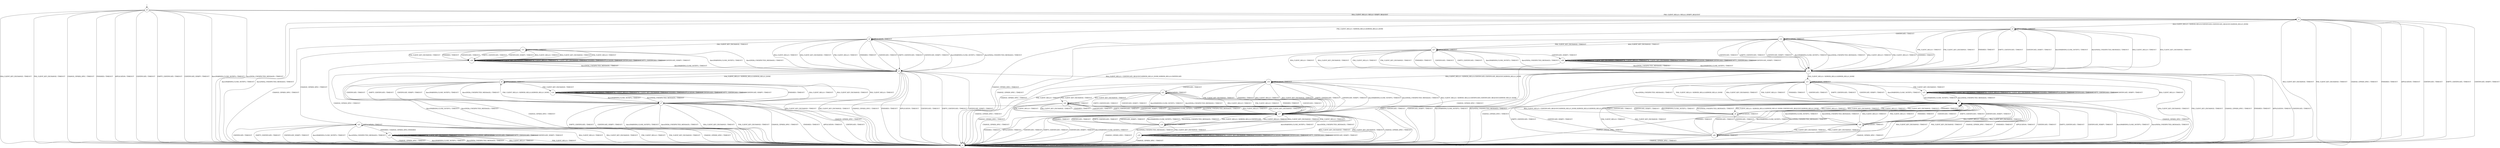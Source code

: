 digraph g {
__start0 [label="" shape="none"];

	s0 [shape="circle" label="s0"];
	s1 [shape="circle" label="s1"];
	s2 [shape="circle" label="s2"];
	s3 [shape="circle" label="s3"];
	s4 [shape="circle" label="s4"];
	s5 [shape="circle" label="s5"];
	s6 [shape="circle" label="s6"];
	s7 [shape="circle" label="s7"];
	s8 [shape="circle" label="s8"];
	s9 [shape="circle" label="s9"];
	s10 [shape="circle" label="s10"];
	s11 [shape="circle" label="s11"];
	s12 [shape="circle" label="s12"];
	s13 [shape="circle" label="s13"];
	s14 [shape="circle" label="s14"];
	s15 [shape="circle" label="s15"];
	s16 [shape="circle" label="s16"];
	s17 [shape="circle" label="s17"];
	s18 [shape="circle" label="s18"];
	s19 [shape="circle" label="s19"];
	s20 [shape="circle" label="s20"];
	s21 [shape="circle" label="s21"];
	s22 [shape="circle" label="s22"];
	s23 [shape="circle" label="s23"];
	s24 [shape="circle" label="s24"];
	s25 [shape="circle" label="s25"];
	s26 [shape="circle" label="s26"];
	s27 [shape="circle" label="s27"];
	s28 [shape="circle" label="s28"];
	s0 -> s2 [label="RSA_CLIENT_HELLO / HELLO_VERIFY_REQUEST"];
	s0 -> s1 [label="RSA_CLIENT_KEY_EXCHANGE / TIMEOUT"];
	s0 -> s2 [label="PSK_CLIENT_HELLO / HELLO_VERIFY_REQUEST"];
	s0 -> s1 [label="PSK_CLIENT_KEY_EXCHANGE / TIMEOUT"];
	s0 -> s1 [label="CHANGE_CIPHER_SPEC / TIMEOUT"];
	s0 -> s1 [label="FINISHED / TIMEOUT"];
	s0 -> s1 [label="APPLICATION / TIMEOUT"];
	s0 -> s1 [label="CERTIFICATE / TIMEOUT"];
	s0 -> s1 [label="EMPTY_CERTIFICATE / TIMEOUT"];
	s0 -> s1 [label="CERTIFICATE_VERIFY / TIMEOUT"];
	s0 -> s1 [label="Alert(WARNING,CLOSE_NOTIFY) / TIMEOUT"];
	s0 -> s1 [label="Alert(FATAL,UNEXPECTED_MESSAGE) / TIMEOUT"];
	s1 -> s1 [label="RSA_CLIENT_HELLO / TIMEOUT"];
	s1 -> s1 [label="RSA_CLIENT_KEY_EXCHANGE / TIMEOUT"];
	s1 -> s1 [label="PSK_CLIENT_HELLO / TIMEOUT"];
	s1 -> s1 [label="PSK_CLIENT_KEY_EXCHANGE / TIMEOUT"];
	s1 -> s1 [label="CHANGE_CIPHER_SPEC / TIMEOUT"];
	s1 -> s1 [label="FINISHED / TIMEOUT"];
	s1 -> s1 [label="APPLICATION / TIMEOUT"];
	s1 -> s1 [label="CERTIFICATE / TIMEOUT"];
	s1 -> s1 [label="EMPTY_CERTIFICATE / TIMEOUT"];
	s1 -> s1 [label="CERTIFICATE_VERIFY / TIMEOUT"];
	s1 -> s1 [label="Alert(WARNING,CLOSE_NOTIFY) / TIMEOUT"];
	s1 -> s1 [label="Alert(FATAL,UNEXPECTED_MESSAGE) / TIMEOUT"];
	s2 -> s3 [label="RSA_CLIENT_HELLO / SERVER_HELLO,CERTIFICATE,CERTIFICATE_REQUEST,SERVER_HELLO_DONE"];
	s2 -> s1 [label="RSA_CLIENT_KEY_EXCHANGE / TIMEOUT"];
	s2 -> s4 [label="PSK_CLIENT_HELLO / SERVER_HELLO,SERVER_HELLO_DONE"];
	s2 -> s1 [label="PSK_CLIENT_KEY_EXCHANGE / TIMEOUT"];
	s2 -> s1 [label="CHANGE_CIPHER_SPEC / TIMEOUT"];
	s2 -> s1 [label="FINISHED / TIMEOUT"];
	s2 -> s1 [label="APPLICATION / TIMEOUT"];
	s2 -> s1 [label="CERTIFICATE / TIMEOUT"];
	s2 -> s1 [label="EMPTY_CERTIFICATE / TIMEOUT"];
	s2 -> s1 [label="CERTIFICATE_VERIFY / TIMEOUT"];
	s2 -> s1 [label="Alert(WARNING,CLOSE_NOTIFY) / TIMEOUT"];
	s2 -> s1 [label="Alert(FATAL,UNEXPECTED_MESSAGE) / TIMEOUT"];
	s3 -> s10 [label="RSA_CLIENT_HELLO / TIMEOUT"];
	s3 -> s10 [label="RSA_CLIENT_KEY_EXCHANGE / TIMEOUT"];
	s3 -> s10 [label="PSK_CLIENT_HELLO / TIMEOUT"];
	s3 -> s10 [label="PSK_CLIENT_KEY_EXCHANGE / TIMEOUT"];
	s3 -> s1 [label="CHANGE_CIPHER_SPEC / TIMEOUT"];
	s3 -> s10 [label="FINISHED / TIMEOUT"];
	s3 -> s3 [label="APPLICATION / TIMEOUT"];
	s3 -> s12 [label="CERTIFICATE / TIMEOUT"];
	s3 -> s10 [label="EMPTY_CERTIFICATE / TIMEOUT"];
	s3 -> s10 [label="CERTIFICATE_VERIFY / TIMEOUT"];
	s3 -> s10 [label="Alert(WARNING,CLOSE_NOTIFY) / TIMEOUT"];
	s3 -> s10 [label="Alert(FATAL,UNEXPECTED_MESSAGE) / TIMEOUT"];
	s4 -> s5 [label="RSA_CLIENT_HELLO / TIMEOUT"];
	s4 -> s5 [label="RSA_CLIENT_KEY_EXCHANGE / TIMEOUT"];
	s4 -> s5 [label="PSK_CLIENT_HELLO / TIMEOUT"];
	s4 -> s13 [label="PSK_CLIENT_KEY_EXCHANGE / TIMEOUT"];
	s4 -> s1 [label="CHANGE_CIPHER_SPEC / TIMEOUT"];
	s4 -> s5 [label="FINISHED / TIMEOUT"];
	s4 -> s4 [label="APPLICATION / TIMEOUT"];
	s4 -> s5 [label="CERTIFICATE / TIMEOUT"];
	s4 -> s5 [label="EMPTY_CERTIFICATE / TIMEOUT"];
	s4 -> s5 [label="CERTIFICATE_VERIFY / TIMEOUT"];
	s4 -> s5 [label="Alert(WARNING,CLOSE_NOTIFY) / TIMEOUT"];
	s4 -> s5 [label="Alert(FATAL,UNEXPECTED_MESSAGE) / TIMEOUT"];
	s5 -> s16 [label="RSA_CLIENT_HELLO / CERTIFICATE_REQUEST,SERVER_HELLO_DONE,SERVER_HELLO,CERTIFICATE"];
	s5 -> s1 [label="RSA_CLIENT_KEY_EXCHANGE / TIMEOUT"];
	s5 -> s6 [label="PSK_CLIENT_HELLO / SERVER_HELLO,SERVER_HELLO_DONE"];
	s5 -> s1 [label="PSK_CLIENT_KEY_EXCHANGE / TIMEOUT"];
	s5 -> s1 [label="CHANGE_CIPHER_SPEC / TIMEOUT"];
	s5 -> s1 [label="FINISHED / TIMEOUT"];
	s5 -> s1 [label="APPLICATION / TIMEOUT"];
	s5 -> s1 [label="CERTIFICATE / TIMEOUT"];
	s5 -> s1 [label="EMPTY_CERTIFICATE / TIMEOUT"];
	s5 -> s1 [label="CERTIFICATE_VERIFY / TIMEOUT"];
	s5 -> s1 [label="Alert(WARNING,CLOSE_NOTIFY) / TIMEOUT"];
	s5 -> s1 [label="Alert(FATAL,UNEXPECTED_MESSAGE) / TIMEOUT"];
	s6 -> s7 [label="RSA_CLIENT_HELLO / TIMEOUT"];
	s6 -> s7 [label="RSA_CLIENT_KEY_EXCHANGE / TIMEOUT"];
	s6 -> s7 [label="PSK_CLIENT_HELLO / TIMEOUT"];
	s6 -> s14 [label="PSK_CLIENT_KEY_EXCHANGE / TIMEOUT"];
	s6 -> s1 [label="CHANGE_CIPHER_SPEC / TIMEOUT"];
	s6 -> s7 [label="FINISHED / TIMEOUT"];
	s6 -> s6 [label="APPLICATION / TIMEOUT"];
	s6 -> s7 [label="CERTIFICATE / TIMEOUT"];
	s6 -> s7 [label="EMPTY_CERTIFICATE / TIMEOUT"];
	s6 -> s7 [label="CERTIFICATE_VERIFY / TIMEOUT"];
	s6 -> s7 [label="Alert(WARNING,CLOSE_NOTIFY) / TIMEOUT"];
	s6 -> s7 [label="Alert(FATAL,UNEXPECTED_MESSAGE) / TIMEOUT"];
	s7 -> s8 [label="RSA_CLIENT_HELLO / CERTIFICATE_REQUEST,SERVER_HELLO_DONE,SERVER_HELLO,SERVER_HELLO_DONE"];
	s7 -> s1 [label="RSA_CLIENT_KEY_EXCHANGE / TIMEOUT"];
	s7 -> s6 [label="PSK_CLIENT_HELLO / SERVER_HELLO,SERVER_HELLO_DONE"];
	s7 -> s1 [label="PSK_CLIENT_KEY_EXCHANGE / TIMEOUT"];
	s7 -> s1 [label="CHANGE_CIPHER_SPEC / TIMEOUT"];
	s7 -> s1 [label="FINISHED / TIMEOUT"];
	s7 -> s1 [label="APPLICATION / TIMEOUT"];
	s7 -> s1 [label="CERTIFICATE / TIMEOUT"];
	s7 -> s1 [label="EMPTY_CERTIFICATE / TIMEOUT"];
	s7 -> s1 [label="CERTIFICATE_VERIFY / TIMEOUT"];
	s7 -> s1 [label="Alert(WARNING,CLOSE_NOTIFY) / TIMEOUT"];
	s7 -> s1 [label="Alert(FATAL,UNEXPECTED_MESSAGE) / TIMEOUT"];
	s8 -> s9 [label="RSA_CLIENT_HELLO / TIMEOUT"];
	s8 -> s9 [label="RSA_CLIENT_KEY_EXCHANGE / TIMEOUT"];
	s8 -> s9 [label="PSK_CLIENT_HELLO / TIMEOUT"];
	s8 -> s9 [label="PSK_CLIENT_KEY_EXCHANGE / TIMEOUT"];
	s8 -> s1 [label="CHANGE_CIPHER_SPEC / TIMEOUT"];
	s8 -> s9 [label="FINISHED / TIMEOUT"];
	s8 -> s8 [label="APPLICATION / TIMEOUT"];
	s8 -> s20 [label="CERTIFICATE / TIMEOUT"];
	s8 -> s9 [label="EMPTY_CERTIFICATE / TIMEOUT"];
	s8 -> s9 [label="CERTIFICATE_VERIFY / TIMEOUT"];
	s8 -> s9 [label="Alert(WARNING,CLOSE_NOTIFY) / TIMEOUT"];
	s8 -> s9 [label="Alert(FATAL,UNEXPECTED_MESSAGE) / TIMEOUT"];
	s9 -> s8 [label="RSA_CLIENT_HELLO / SERVER_HELLO,SERVER_HELLO_DONE,CERTIFICATE_REQUEST,SERVER_HELLO_DONE"];
	s9 -> s1 [label="RSA_CLIENT_KEY_EXCHANGE / TIMEOUT"];
	s9 -> s11 [label="PSK_CLIENT_HELLO / SERVER_HELLO,SERVER_HELLO_DONE"];
	s9 -> s1 [label="PSK_CLIENT_KEY_EXCHANGE / TIMEOUT"];
	s9 -> s1 [label="CHANGE_CIPHER_SPEC / TIMEOUT"];
	s9 -> s1 [label="FINISHED / TIMEOUT"];
	s9 -> s1 [label="APPLICATION / TIMEOUT"];
	s9 -> s1 [label="CERTIFICATE / TIMEOUT"];
	s9 -> s1 [label="EMPTY_CERTIFICATE / TIMEOUT"];
	s9 -> s1 [label="CERTIFICATE_VERIFY / TIMEOUT"];
	s9 -> s1 [label="Alert(WARNING,CLOSE_NOTIFY) / TIMEOUT"];
	s9 -> s1 [label="Alert(FATAL,UNEXPECTED_MESSAGE) / TIMEOUT"];
	s10 -> s16 [label="RSA_CLIENT_HELLO / SERVER_HELLO,CERTIFICATE,CERTIFICATE_REQUEST,SERVER_HELLO_DONE"];
	s10 -> s1 [label="RSA_CLIENT_KEY_EXCHANGE / TIMEOUT"];
	s10 -> s11 [label="PSK_CLIENT_HELLO / SERVER_HELLO,SERVER_HELLO_DONE"];
	s10 -> s1 [label="PSK_CLIENT_KEY_EXCHANGE / TIMEOUT"];
	s10 -> s1 [label="CHANGE_CIPHER_SPEC / TIMEOUT"];
	s10 -> s1 [label="FINISHED / TIMEOUT"];
	s10 -> s1 [label="APPLICATION / TIMEOUT"];
	s10 -> s1 [label="CERTIFICATE / TIMEOUT"];
	s10 -> s1 [label="EMPTY_CERTIFICATE / TIMEOUT"];
	s10 -> s1 [label="CERTIFICATE_VERIFY / TIMEOUT"];
	s10 -> s1 [label="Alert(WARNING,CLOSE_NOTIFY) / TIMEOUT"];
	s10 -> s1 [label="Alert(FATAL,UNEXPECTED_MESSAGE) / TIMEOUT"];
	s11 -> s9 [label="RSA_CLIENT_HELLO / TIMEOUT"];
	s11 -> s9 [label="RSA_CLIENT_KEY_EXCHANGE / TIMEOUT"];
	s11 -> s9 [label="PSK_CLIENT_HELLO / TIMEOUT"];
	s11 -> s15 [label="PSK_CLIENT_KEY_EXCHANGE / TIMEOUT"];
	s11 -> s1 [label="CHANGE_CIPHER_SPEC / TIMEOUT"];
	s11 -> s9 [label="FINISHED / TIMEOUT"];
	s11 -> s11 [label="APPLICATION / TIMEOUT"];
	s11 -> s9 [label="CERTIFICATE / TIMEOUT"];
	s11 -> s9 [label="EMPTY_CERTIFICATE / TIMEOUT"];
	s11 -> s9 [label="CERTIFICATE_VERIFY / TIMEOUT"];
	s11 -> s9 [label="Alert(WARNING,CLOSE_NOTIFY) / TIMEOUT"];
	s11 -> s9 [label="Alert(FATAL,UNEXPECTED_MESSAGE) / TIMEOUT"];
	s12 -> s10 [label="RSA_CLIENT_HELLO / TIMEOUT"];
	s12 -> s27 [label="RSA_CLIENT_KEY_EXCHANGE / TIMEOUT"];
	s12 -> s10 [label="PSK_CLIENT_HELLO / TIMEOUT"];
	s12 -> s27 [label="PSK_CLIENT_KEY_EXCHANGE / TIMEOUT"];
	s12 -> s1 [label="CHANGE_CIPHER_SPEC / TIMEOUT"];
	s12 -> s10 [label="FINISHED / TIMEOUT"];
	s12 -> s12 [label="APPLICATION / TIMEOUT"];
	s12 -> s10 [label="CERTIFICATE / TIMEOUT"];
	s12 -> s10 [label="EMPTY_CERTIFICATE / TIMEOUT"];
	s12 -> s10 [label="CERTIFICATE_VERIFY / TIMEOUT"];
	s12 -> s10 [label="Alert(WARNING,CLOSE_NOTIFY) / TIMEOUT"];
	s12 -> s10 [label="Alert(FATAL,UNEXPECTED_MESSAGE) / TIMEOUT"];
	s13 -> s24 [label="RSA_CLIENT_HELLO / TIMEOUT"];
	s13 -> s24 [label="RSA_CLIENT_KEY_EXCHANGE / TIMEOUT"];
	s13 -> s24 [label="PSK_CLIENT_HELLO / TIMEOUT"];
	s13 -> s24 [label="PSK_CLIENT_KEY_EXCHANGE / TIMEOUT"];
	s13 -> s23 [label="CHANGE_CIPHER_SPEC / TIMEOUT"];
	s13 -> s24 [label="FINISHED / TIMEOUT"];
	s13 -> s13 [label="APPLICATION / TIMEOUT"];
	s13 -> s24 [label="CERTIFICATE / TIMEOUT"];
	s13 -> s24 [label="EMPTY_CERTIFICATE / TIMEOUT"];
	s13 -> s24 [label="CERTIFICATE_VERIFY / TIMEOUT"];
	s13 -> s5 [label="Alert(WARNING,CLOSE_NOTIFY) / TIMEOUT"];
	s13 -> s5 [label="Alert(FATAL,UNEXPECTED_MESSAGE) / TIMEOUT"];
	s14 -> s14 [label="RSA_CLIENT_HELLO / TIMEOUT"];
	s14 -> s14 [label="RSA_CLIENT_KEY_EXCHANGE / TIMEOUT"];
	s14 -> s14 [label="PSK_CLIENT_HELLO / TIMEOUT"];
	s14 -> s14 [label="PSK_CLIENT_KEY_EXCHANGE / TIMEOUT"];
	s14 -> s1 [label="CHANGE_CIPHER_SPEC / TIMEOUT"];
	s14 -> s14 [label="FINISHED / TIMEOUT"];
	s14 -> s14 [label="APPLICATION / TIMEOUT"];
	s14 -> s14 [label="CERTIFICATE / TIMEOUT"];
	s14 -> s14 [label="EMPTY_CERTIFICATE / TIMEOUT"];
	s14 -> s14 [label="CERTIFICATE_VERIFY / TIMEOUT"];
	s14 -> s7 [label="Alert(WARNING,CLOSE_NOTIFY) / TIMEOUT"];
	s14 -> s7 [label="Alert(FATAL,UNEXPECTED_MESSAGE) / TIMEOUT"];
	s15 -> s15 [label="RSA_CLIENT_HELLO / TIMEOUT"];
	s15 -> s15 [label="RSA_CLIENT_KEY_EXCHANGE / TIMEOUT"];
	s15 -> s15 [label="PSK_CLIENT_HELLO / TIMEOUT"];
	s15 -> s15 [label="PSK_CLIENT_KEY_EXCHANGE / TIMEOUT"];
	s15 -> s1 [label="CHANGE_CIPHER_SPEC / TIMEOUT"];
	s15 -> s15 [label="FINISHED / TIMEOUT"];
	s15 -> s15 [label="APPLICATION / TIMEOUT"];
	s15 -> s15 [label="CERTIFICATE / TIMEOUT"];
	s15 -> s15 [label="EMPTY_CERTIFICATE / TIMEOUT"];
	s15 -> s15 [label="CERTIFICATE_VERIFY / TIMEOUT"];
	s15 -> s9 [label="Alert(WARNING,CLOSE_NOTIFY) / TIMEOUT"];
	s15 -> s9 [label="Alert(FATAL,UNEXPECTED_MESSAGE) / TIMEOUT"];
	s16 -> s17 [label="RSA_CLIENT_HELLO / TIMEOUT"];
	s16 -> s17 [label="RSA_CLIENT_KEY_EXCHANGE / TIMEOUT"];
	s16 -> s17 [label="PSK_CLIENT_HELLO / TIMEOUT"];
	s16 -> s17 [label="PSK_CLIENT_KEY_EXCHANGE / TIMEOUT"];
	s16 -> s1 [label="CHANGE_CIPHER_SPEC / TIMEOUT"];
	s16 -> s17 [label="FINISHED / TIMEOUT"];
	s16 -> s16 [label="APPLICATION / TIMEOUT"];
	s16 -> s21 [label="CERTIFICATE / TIMEOUT"];
	s16 -> s17 [label="EMPTY_CERTIFICATE / TIMEOUT"];
	s16 -> s17 [label="CERTIFICATE_VERIFY / TIMEOUT"];
	s16 -> s17 [label="Alert(WARNING,CLOSE_NOTIFY) / TIMEOUT"];
	s16 -> s17 [label="Alert(FATAL,UNEXPECTED_MESSAGE) / TIMEOUT"];
	s17 -> s16 [label="RSA_CLIENT_HELLO / SERVER_HELLO,CERTIFICATE,CERTIFICATE_REQUEST,SERVER_HELLO_DONE"];
	s17 -> s1 [label="RSA_CLIENT_KEY_EXCHANGE / TIMEOUT"];
	s17 -> s18 [label="PSK_CLIENT_HELLO / SERVER_HELLO,CERTIFICATE"];
	s17 -> s1 [label="PSK_CLIENT_KEY_EXCHANGE / TIMEOUT"];
	s17 -> s1 [label="CHANGE_CIPHER_SPEC / TIMEOUT"];
	s17 -> s1 [label="FINISHED / TIMEOUT"];
	s17 -> s1 [label="APPLICATION / TIMEOUT"];
	s17 -> s1 [label="CERTIFICATE / TIMEOUT"];
	s17 -> s1 [label="EMPTY_CERTIFICATE / TIMEOUT"];
	s17 -> s1 [label="CERTIFICATE_VERIFY / TIMEOUT"];
	s17 -> s1 [label="Alert(WARNING,CLOSE_NOTIFY) / TIMEOUT"];
	s17 -> s1 [label="Alert(FATAL,UNEXPECTED_MESSAGE) / TIMEOUT"];
	s18 -> s17 [label="RSA_CLIENT_HELLO / TIMEOUT"];
	s18 -> s17 [label="RSA_CLIENT_KEY_EXCHANGE / TIMEOUT"];
	s18 -> s17 [label="PSK_CLIENT_HELLO / TIMEOUT"];
	s18 -> s19 [label="PSK_CLIENT_KEY_EXCHANGE / TIMEOUT"];
	s18 -> s1 [label="CHANGE_CIPHER_SPEC / TIMEOUT"];
	s18 -> s17 [label="FINISHED / TIMEOUT"];
	s18 -> s18 [label="APPLICATION / TIMEOUT"];
	s18 -> s17 [label="CERTIFICATE / TIMEOUT"];
	s18 -> s17 [label="EMPTY_CERTIFICATE / TIMEOUT"];
	s18 -> s17 [label="CERTIFICATE_VERIFY / TIMEOUT"];
	s18 -> s17 [label="Alert(WARNING,CLOSE_NOTIFY) / TIMEOUT"];
	s18 -> s17 [label="Alert(FATAL,UNEXPECTED_MESSAGE) / TIMEOUT"];
	s19 -> s19 [label="RSA_CLIENT_HELLO / TIMEOUT"];
	s19 -> s19 [label="RSA_CLIENT_KEY_EXCHANGE / TIMEOUT"];
	s19 -> s19 [label="PSK_CLIENT_HELLO / TIMEOUT"];
	s19 -> s19 [label="PSK_CLIENT_KEY_EXCHANGE / TIMEOUT"];
	s19 -> s1 [label="CHANGE_CIPHER_SPEC / TIMEOUT"];
	s19 -> s19 [label="FINISHED / TIMEOUT"];
	s19 -> s19 [label="APPLICATION / TIMEOUT"];
	s19 -> s19 [label="CERTIFICATE / TIMEOUT"];
	s19 -> s19 [label="EMPTY_CERTIFICATE / TIMEOUT"];
	s19 -> s19 [label="CERTIFICATE_VERIFY / TIMEOUT"];
	s19 -> s17 [label="Alert(WARNING,CLOSE_NOTIFY) / TIMEOUT"];
	s19 -> s17 [label="Alert(FATAL,UNEXPECTED_MESSAGE) / TIMEOUT"];
	s20 -> s9 [label="RSA_CLIENT_HELLO / TIMEOUT"];
	s20 -> s26 [label="RSA_CLIENT_KEY_EXCHANGE / TIMEOUT"];
	s20 -> s9 [label="PSK_CLIENT_HELLO / TIMEOUT"];
	s20 -> s26 [label="PSK_CLIENT_KEY_EXCHANGE / TIMEOUT"];
	s20 -> s1 [label="CHANGE_CIPHER_SPEC / TIMEOUT"];
	s20 -> s9 [label="FINISHED / TIMEOUT"];
	s20 -> s20 [label="APPLICATION / TIMEOUT"];
	s20 -> s9 [label="CERTIFICATE / TIMEOUT"];
	s20 -> s9 [label="EMPTY_CERTIFICATE / TIMEOUT"];
	s20 -> s9 [label="CERTIFICATE_VERIFY / TIMEOUT"];
	s20 -> s9 [label="Alert(WARNING,CLOSE_NOTIFY) / TIMEOUT"];
	s20 -> s9 [label="Alert(FATAL,UNEXPECTED_MESSAGE) / TIMEOUT"];
	s21 -> s17 [label="RSA_CLIENT_HELLO / TIMEOUT"];
	s21 -> s22 [label="RSA_CLIENT_KEY_EXCHANGE / TIMEOUT"];
	s21 -> s17 [label="PSK_CLIENT_HELLO / TIMEOUT"];
	s21 -> s22 [label="PSK_CLIENT_KEY_EXCHANGE / TIMEOUT"];
	s21 -> s1 [label="CHANGE_CIPHER_SPEC / TIMEOUT"];
	s21 -> s17 [label="FINISHED / TIMEOUT"];
	s21 -> s21 [label="APPLICATION / TIMEOUT"];
	s21 -> s17 [label="CERTIFICATE / TIMEOUT"];
	s21 -> s17 [label="EMPTY_CERTIFICATE / TIMEOUT"];
	s21 -> s17 [label="CERTIFICATE_VERIFY / TIMEOUT"];
	s21 -> s17 [label="Alert(WARNING,CLOSE_NOTIFY) / TIMEOUT"];
	s21 -> s17 [label="Alert(FATAL,UNEXPECTED_MESSAGE) / TIMEOUT"];
	s22 -> s17 [label="RSA_CLIENT_HELLO / TIMEOUT"];
	s22 -> s17 [label="RSA_CLIENT_KEY_EXCHANGE / TIMEOUT"];
	s22 -> s17 [label="PSK_CLIENT_HELLO / TIMEOUT"];
	s22 -> s17 [label="PSK_CLIENT_KEY_EXCHANGE / TIMEOUT"];
	s22 -> s1 [label="CHANGE_CIPHER_SPEC / TIMEOUT"];
	s22 -> s17 [label="FINISHED / TIMEOUT"];
	s22 -> s22 [label="APPLICATION / TIMEOUT"];
	s22 -> s17 [label="CERTIFICATE / TIMEOUT"];
	s22 -> s17 [label="EMPTY_CERTIFICATE / TIMEOUT"];
	s22 -> s17 [label="CERTIFICATE_VERIFY / TIMEOUT"];
	s22 -> s17 [label="Alert(WARNING,CLOSE_NOTIFY) / TIMEOUT"];
	s22 -> s17 [label="Alert(FATAL,UNEXPECTED_MESSAGE) / TIMEOUT"];
	s23 -> s1 [label="RSA_CLIENT_HELLO / TIMEOUT"];
	s23 -> s1 [label="RSA_CLIENT_KEY_EXCHANGE / TIMEOUT"];
	s23 -> s1 [label="PSK_CLIENT_HELLO / TIMEOUT"];
	s23 -> s1 [label="PSK_CLIENT_KEY_EXCHANGE / TIMEOUT"];
	s23 -> s1 [label="CHANGE_CIPHER_SPEC / TIMEOUT"];
	s23 -> s25 [label="FINISHED / CHANGE_CIPHER_SPEC,FINISHED"];
	s23 -> s23 [label="APPLICATION / TIMEOUT"];
	s23 -> s1 [label="CERTIFICATE / TIMEOUT"];
	s23 -> s1 [label="EMPTY_CERTIFICATE / TIMEOUT"];
	s23 -> s1 [label="CERTIFICATE_VERIFY / TIMEOUT"];
	s23 -> s1 [label="Alert(WARNING,CLOSE_NOTIFY) / TIMEOUT"];
	s23 -> s1 [label="Alert(FATAL,UNEXPECTED_MESSAGE) / TIMEOUT"];
	s24 -> s24 [label="RSA_CLIENT_HELLO / TIMEOUT"];
	s24 -> s24 [label="RSA_CLIENT_KEY_EXCHANGE / TIMEOUT"];
	s24 -> s24 [label="PSK_CLIENT_HELLO / TIMEOUT"];
	s24 -> s24 [label="PSK_CLIENT_KEY_EXCHANGE / TIMEOUT"];
	s24 -> s1 [label="CHANGE_CIPHER_SPEC / TIMEOUT"];
	s24 -> s24 [label="FINISHED / TIMEOUT"];
	s24 -> s24 [label="APPLICATION / TIMEOUT"];
	s24 -> s24 [label="CERTIFICATE / TIMEOUT"];
	s24 -> s24 [label="EMPTY_CERTIFICATE / TIMEOUT"];
	s24 -> s24 [label="CERTIFICATE_VERIFY / TIMEOUT"];
	s24 -> s5 [label="Alert(WARNING,CLOSE_NOTIFY) / TIMEOUT"];
	s24 -> s5 [label="Alert(FATAL,UNEXPECTED_MESSAGE) / TIMEOUT"];
	s25 -> s1 [label="RSA_CLIENT_HELLO / TIMEOUT"];
	s25 -> s25 [label="RSA_CLIENT_KEY_EXCHANGE / TIMEOUT"];
	s25 -> s1 [label="PSK_CLIENT_HELLO / TIMEOUT"];
	s25 -> s25 [label="PSK_CLIENT_KEY_EXCHANGE / TIMEOUT"];
	s25 -> s1 [label="CHANGE_CIPHER_SPEC / TIMEOUT"];
	s25 -> s25 [label="FINISHED / TIMEOUT"];
	s25 -> s25 [label="APPLICATION / APPLICATION"];
	s25 -> s25 [label="CERTIFICATE / TIMEOUT"];
	s25 -> s25 [label="EMPTY_CERTIFICATE / TIMEOUT"];
	s25 -> s25 [label="CERTIFICATE_VERIFY / TIMEOUT"];
	s25 -> s1 [label="Alert(WARNING,CLOSE_NOTIFY) / TIMEOUT"];
	s25 -> s1 [label="Alert(FATAL,UNEXPECTED_MESSAGE) / TIMEOUT"];
	s26 -> s9 [label="RSA_CLIENT_HELLO / TIMEOUT"];
	s26 -> s9 [label="RSA_CLIENT_KEY_EXCHANGE / TIMEOUT"];
	s26 -> s9 [label="PSK_CLIENT_HELLO / TIMEOUT"];
	s26 -> s9 [label="PSK_CLIENT_KEY_EXCHANGE / TIMEOUT"];
	s26 -> s1 [label="CHANGE_CIPHER_SPEC / TIMEOUT"];
	s26 -> s9 [label="FINISHED / TIMEOUT"];
	s26 -> s26 [label="APPLICATION / TIMEOUT"];
	s26 -> s9 [label="CERTIFICATE / TIMEOUT"];
	s26 -> s9 [label="EMPTY_CERTIFICATE / TIMEOUT"];
	s26 -> s9 [label="CERTIFICATE_VERIFY / TIMEOUT"];
	s26 -> s9 [label="Alert(WARNING,CLOSE_NOTIFY) / TIMEOUT"];
	s26 -> s9 [label="Alert(FATAL,UNEXPECTED_MESSAGE) / TIMEOUT"];
	s27 -> s10 [label="RSA_CLIENT_HELLO / TIMEOUT"];
	s27 -> s10 [label="RSA_CLIENT_KEY_EXCHANGE / TIMEOUT"];
	s27 -> s10 [label="PSK_CLIENT_HELLO / TIMEOUT"];
	s27 -> s10 [label="PSK_CLIENT_KEY_EXCHANGE / TIMEOUT"];
	s27 -> s1 [label="CHANGE_CIPHER_SPEC / TIMEOUT"];
	s27 -> s10 [label="FINISHED / TIMEOUT"];
	s27 -> s27 [label="APPLICATION / TIMEOUT"];
	s27 -> s10 [label="CERTIFICATE / TIMEOUT"];
	s27 -> s10 [label="EMPTY_CERTIFICATE / TIMEOUT"];
	s27 -> s28 [label="CERTIFICATE_VERIFY / TIMEOUT"];
	s27 -> s10 [label="Alert(WARNING,CLOSE_NOTIFY) / TIMEOUT"];
	s27 -> s10 [label="Alert(FATAL,UNEXPECTED_MESSAGE) / TIMEOUT"];
	s28 -> s28 [label="RSA_CLIENT_HELLO / TIMEOUT"];
	s28 -> s28 [label="RSA_CLIENT_KEY_EXCHANGE / TIMEOUT"];
	s28 -> s28 [label="PSK_CLIENT_HELLO / TIMEOUT"];
	s28 -> s28 [label="PSK_CLIENT_KEY_EXCHANGE / TIMEOUT"];
	s28 -> s1 [label="CHANGE_CIPHER_SPEC / TIMEOUT"];
	s28 -> s28 [label="FINISHED / TIMEOUT"];
	s28 -> s28 [label="APPLICATION / TIMEOUT"];
	s28 -> s28 [label="CERTIFICATE / TIMEOUT"];
	s28 -> s28 [label="EMPTY_CERTIFICATE / TIMEOUT"];
	s28 -> s28 [label="CERTIFICATE_VERIFY / TIMEOUT"];
	s28 -> s10 [label="Alert(WARNING,CLOSE_NOTIFY) / TIMEOUT"];
	s28 -> s10 [label="Alert(FATAL,UNEXPECTED_MESSAGE) / TIMEOUT"];

__start0 -> s0;
}
